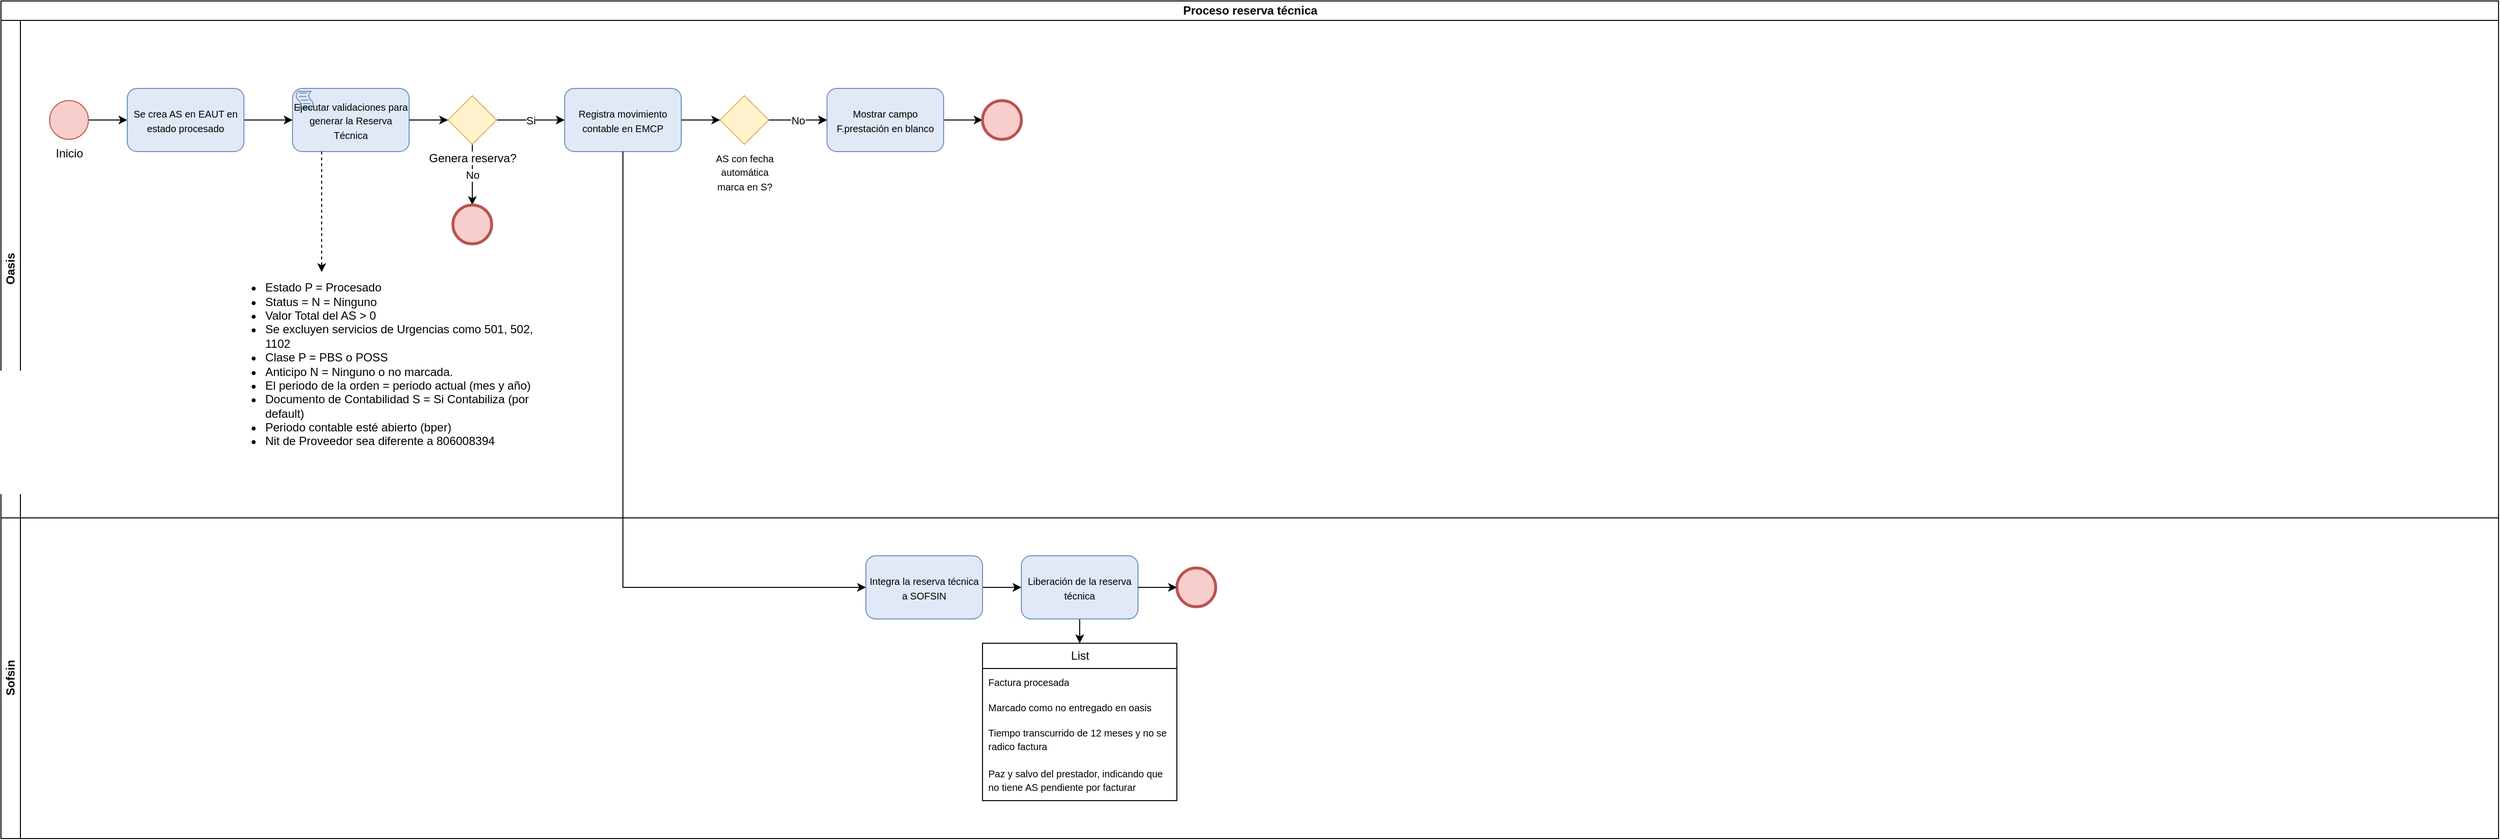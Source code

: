 <mxfile version="26.0.16">
  <diagram name="Página-1" id="OOA_6IZKtUR3cF3tt41C">
    <mxGraphModel dx="1434" dy="746" grid="1" gridSize="10" guides="1" tooltips="1" connect="1" arrows="1" fold="1" page="1" pageScale="1" pageWidth="2600" pageHeight="819" math="0" shadow="0">
      <root>
        <mxCell id="0" />
        <mxCell id="1" parent="0" />
        <mxCell id="e6QzIjx4ru65ZYh6eTGg-1" value="Proceso reserva técnica" style="swimlane;childLayout=stackLayout;resizeParent=1;resizeParentMax=0;horizontal=1;startSize=20;horizontalStack=0;html=1;" parent="1" vertex="1">
          <mxGeometry x="10" y="10" width="2570" height="862" as="geometry" />
        </mxCell>
        <mxCell id="e6QzIjx4ru65ZYh6eTGg-3" value="Oasis" style="swimlane;startSize=20;horizontal=0;html=1;" parent="e6QzIjx4ru65ZYh6eTGg-1" vertex="1">
          <mxGeometry y="20" width="2570" height="512" as="geometry" />
        </mxCell>
        <mxCell id="pemWUMZWojP7LWh-R2jX-2" style="edgeStyle=orthogonalEdgeStyle;rounded=0;orthogonalLoop=1;jettySize=auto;html=1;" edge="1" parent="e6QzIjx4ru65ZYh6eTGg-3" source="e6QzIjx4ru65ZYh6eTGg-5" target="e6QzIjx4ru65ZYh6eTGg-35">
          <mxGeometry relative="1" as="geometry" />
        </mxCell>
        <mxCell id="e6QzIjx4ru65ZYh6eTGg-5" value="&lt;font style=&quot;vertical-align: inherit;&quot;&gt;&lt;font style=&quot;vertical-align: inherit;&quot;&gt;Inicio&lt;/font&gt;&lt;/font&gt;" style="points=[[0.145,0.145,0],[0.5,0,0],[0.855,0.145,0],[1,0.5,0],[0.855,0.855,0],[0.5,1,0],[0.145,0.855,0],[0,0.5,0]];shape=mxgraph.bpmn.event;html=1;verticalLabelPosition=bottom;labelBackgroundColor=#ffffff;verticalAlign=top;align=center;perimeter=ellipsePerimeter;outlineConnect=0;aspect=fixed;outline=standard;symbol=general;fillColor=#f8cecc;strokeColor=#b85450;" parent="e6QzIjx4ru65ZYh6eTGg-3" vertex="1">
          <mxGeometry x="50" y="82.5" width="40" height="40" as="geometry" />
        </mxCell>
        <mxCell id="e6QzIjx4ru65ZYh6eTGg-38" style="edgeStyle=orthogonalEdgeStyle;rounded=0;orthogonalLoop=1;jettySize=auto;html=1;" parent="e6QzIjx4ru65ZYh6eTGg-3" source="e6QzIjx4ru65ZYh6eTGg-35" target="e6QzIjx4ru65ZYh6eTGg-37" edge="1">
          <mxGeometry relative="1" as="geometry" />
        </mxCell>
        <mxCell id="e6QzIjx4ru65ZYh6eTGg-35" value="&lt;span style=&quot;font-size: 10px;&quot;&gt;&lt;font style=&quot;vertical-align: inherit;&quot;&gt;&lt;font style=&quot;vertical-align: inherit;&quot;&gt;Se crea AS en EAUT en estado procesado&lt;/font&gt;&lt;/font&gt;&lt;/span&gt;" style="points=[[0.25,0,0],[0.5,0,0],[0.75,0,0],[1,0.25,0],[1,0.5,0],[1,0.75,0],[0.75,1,0],[0.5,1,0],[0.25,1,0],[0,0.75,0],[0,0.5,0],[0,0.25,0]];shape=mxgraph.bpmn.task;whiteSpace=wrap;rectStyle=rounded;size=10;html=1;container=1;expand=0;collapsible=0;taskMarker=abstract;fillColor=#E0E9F5;strokeColor=#6c8ebf;" parent="e6QzIjx4ru65ZYh6eTGg-3" vertex="1">
          <mxGeometry x="130" y="70" width="120" height="65" as="geometry" />
        </mxCell>
        <mxCell id="e6QzIjx4ru65ZYh6eTGg-37" value="&lt;font style=&quot;font-size: 10px;&quot;&gt;Ejecutar validaciones para generar la Reserva Técnica&lt;/font&gt;" style="points=[[0.25,0,0],[0.5,0,0],[0.75,0,0],[1,0.25,0],[1,0.5,0],[1,0.75,0],[0.75,1,0],[0.5,1,0],[0.25,1,0],[0,0.75,0],[0,0.5,0],[0,0.25,0]];shape=mxgraph.bpmn.task;whiteSpace=wrap;rectStyle=rounded;size=10;html=1;container=1;expand=0;collapsible=0;taskMarker=script;fillColor=#E0E9F5;strokeColor=#6c8ebf;" parent="e6QzIjx4ru65ZYh6eTGg-3" vertex="1">
          <mxGeometry x="300" y="70" width="120" height="65" as="geometry" />
        </mxCell>
        <mxCell id="e6QzIjx4ru65ZYh6eTGg-43" value="Si" style="edgeStyle=orthogonalEdgeStyle;rounded=0;orthogonalLoop=1;jettySize=auto;html=1;" parent="e6QzIjx4ru65ZYh6eTGg-3" source="e6QzIjx4ru65ZYh6eTGg-41" target="e6QzIjx4ru65ZYh6eTGg-46" edge="1">
          <mxGeometry relative="1" as="geometry">
            <mxPoint x="580" y="102.5" as="targetPoint" />
          </mxGeometry>
        </mxCell>
        <mxCell id="e6QzIjx4ru65ZYh6eTGg-44" value="No" style="edgeStyle=orthogonalEdgeStyle;rounded=0;orthogonalLoop=1;jettySize=auto;html=1;entryX=0.5;entryY=0;entryDx=0;entryDy=0;entryPerimeter=0;" parent="e6QzIjx4ru65ZYh6eTGg-3" source="e6QzIjx4ru65ZYh6eTGg-41" target="e6QzIjx4ru65ZYh6eTGg-45" edge="1">
          <mxGeometry relative="1" as="geometry">
            <mxPoint x="485" y="200" as="targetPoint" />
            <Array as="points" />
          </mxGeometry>
        </mxCell>
        <mxCell id="e6QzIjx4ru65ZYh6eTGg-41" value="Genera reserva?" style="points=[[0.25,0.25,0],[0.5,0,0],[0.75,0.25,0],[1,0.5,0],[0.75,0.75,0],[0.5,1,0],[0.25,0.75,0],[0,0.5,0]];shape=mxgraph.bpmn.gateway2;html=1;verticalLabelPosition=bottom;labelBackgroundColor=#ffffff;verticalAlign=top;align=center;perimeter=rhombusPerimeter;outlineConnect=0;outline=none;symbol=none;fillColor=#fff2cc;strokeColor=#d6b656;" parent="e6QzIjx4ru65ZYh6eTGg-3" vertex="1">
          <mxGeometry x="460" y="77.5" width="50" height="50" as="geometry" />
        </mxCell>
        <mxCell id="e6QzIjx4ru65ZYh6eTGg-42" value="" style="edgeStyle=orthogonalEdgeStyle;rounded=0;orthogonalLoop=1;jettySize=auto;html=1;" parent="e6QzIjx4ru65ZYh6eTGg-3" source="e6QzIjx4ru65ZYh6eTGg-37" target="e6QzIjx4ru65ZYh6eTGg-41" edge="1">
          <mxGeometry relative="1" as="geometry">
            <mxPoint x="430" y="352.5" as="sourcePoint" />
            <mxPoint x="470" y="352.5" as="targetPoint" />
          </mxGeometry>
        </mxCell>
        <mxCell id="e6QzIjx4ru65ZYh6eTGg-45" value="" style="points=[[0.145,0.145,0],[0.5,0,0],[0.855,0.145,0],[1,0.5,0],[0.855,0.855,0],[0.5,1,0],[0.145,0.855,0],[0,0.5,0]];shape=mxgraph.bpmn.event;html=1;verticalLabelPosition=bottom;labelBackgroundColor=#ffffff;verticalAlign=top;align=center;perimeter=ellipsePerimeter;outlineConnect=0;aspect=fixed;outline=end;symbol=terminate2;fillColor=#f8cecc;strokeColor=#b85450;" parent="e6QzIjx4ru65ZYh6eTGg-3" vertex="1">
          <mxGeometry x="465" y="190" width="40" height="40" as="geometry" />
        </mxCell>
        <mxCell id="e6QzIjx4ru65ZYh6eTGg-46" value="&lt;span style=&quot;font-size: 10px;&quot;&gt;Registra movimiento contable en EMCP&lt;/span&gt;" style="points=[[0.25,0,0],[0.5,0,0],[0.75,0,0],[1,0.25,0],[1,0.5,0],[1,0.75,0],[0.75,1,0],[0.5,1,0],[0.25,1,0],[0,0.75,0],[0,0.5,0],[0,0.25,0]];shape=mxgraph.bpmn.task;whiteSpace=wrap;rectStyle=rounded;size=10;html=1;container=1;expand=0;collapsible=0;taskMarker=abstract;fillColor=#E0E9F5;strokeColor=#6c8ebf;" parent="e6QzIjx4ru65ZYh6eTGg-3" vertex="1">
          <mxGeometry x="580" y="70" width="120" height="65" as="geometry" />
        </mxCell>
        <mxCell id="e6QzIjx4ru65ZYh6eTGg-62" value="Si" style="edgeStyle=orthogonalEdgeStyle;rounded=0;orthogonalLoop=1;jettySize=auto;html=1;entryX=0;entryY=0.5;entryDx=0;entryDy=0;entryPerimeter=0;" parent="e6QzIjx4ru65ZYh6eTGg-3" source="e6QzIjx4ru65ZYh6eTGg-59" target="e6QzIjx4ru65ZYh6eTGg-63" edge="1">
          <mxGeometry relative="1" as="geometry">
            <mxPoint x="850" y="103" as="targetPoint" />
          </mxGeometry>
        </mxCell>
        <mxCell id="e6QzIjx4ru65ZYh6eTGg-59" value="&lt;font style=&quot;font-size: 10px;&quot;&gt;AS con fecha &lt;br&gt;automática &lt;br&gt;marca en S?&lt;/font&gt;" style="points=[[0.25,0.25,0],[0.5,0,0],[0.75,0.25,0],[1,0.5,0],[0.75,0.75,0],[0.5,1,0],[0.25,0.75,0],[0,0.5,0]];shape=mxgraph.bpmn.gateway2;html=1;verticalLabelPosition=bottom;labelBackgroundColor=#ffffff;verticalAlign=top;align=center;perimeter=rhombusPerimeter;outlineConnect=0;outline=none;symbol=none;fillColor=#fff2cc;strokeColor=#d6b656;" parent="e6QzIjx4ru65ZYh6eTGg-3" vertex="1">
          <mxGeometry x="740" y="77.5" width="50" height="50" as="geometry" />
        </mxCell>
        <mxCell id="e6QzIjx4ru65ZYh6eTGg-58" style="edgeStyle=orthogonalEdgeStyle;rounded=0;orthogonalLoop=1;jettySize=auto;html=1;" parent="e6QzIjx4ru65ZYh6eTGg-3" source="e6QzIjx4ru65ZYh6eTGg-46" target="e6QzIjx4ru65ZYh6eTGg-59" edge="1">
          <mxGeometry relative="1" as="geometry">
            <mxPoint x="760" y="102.5" as="targetPoint" />
          </mxGeometry>
        </mxCell>
        <mxCell id="e6QzIjx4ru65ZYh6eTGg-73" style="edgeStyle=orthogonalEdgeStyle;rounded=0;orthogonalLoop=1;jettySize=auto;html=1;entryX=0;entryY=0.5;entryDx=0;entryDy=0;entryPerimeter=0;" parent="e6QzIjx4ru65ZYh6eTGg-3" source="e6QzIjx4ru65ZYh6eTGg-63" target="e6QzIjx4ru65ZYh6eTGg-74" edge="1">
          <mxGeometry relative="1" as="geometry">
            <mxPoint x="1020" y="102.5" as="targetPoint" />
          </mxGeometry>
        </mxCell>
        <mxCell id="e6QzIjx4ru65ZYh6eTGg-63" value="&lt;font style=&quot;font-size: 10px;&quot;&gt;Mostrar campo F.prestación en blanco&lt;/font&gt;" style="points=[[0.25,0,0],[0.5,0,0],[0.75,0,0],[1,0.25,0],[1,0.5,0],[1,0.75,0],[0.75,1,0],[0.5,1,0],[0.25,1,0],[0,0.75,0],[0,0.5,0],[0,0.25,0]];shape=mxgraph.bpmn.task;whiteSpace=wrap;rectStyle=rounded;size=10;html=1;container=1;expand=0;collapsible=0;taskMarker=abstract;fillColor=#E0E9F5;strokeColor=#6c8ebf;" parent="e6QzIjx4ru65ZYh6eTGg-3" vertex="1">
          <mxGeometry x="850" y="70" width="120" height="65" as="geometry" />
        </mxCell>
        <mxCell id="e6QzIjx4ru65ZYh6eTGg-74" value="" style="points=[[0.145,0.145,0],[0.5,0,0],[0.855,0.145,0],[1,0.5,0],[0.855,0.855,0],[0.5,1,0],[0.145,0.855,0],[0,0.5,0]];shape=mxgraph.bpmn.event;html=1;verticalLabelPosition=bottom;labelBackgroundColor=#ffffff;verticalAlign=top;align=center;perimeter=ellipsePerimeter;outlineConnect=0;aspect=fixed;outline=end;symbol=terminate2;fillColor=#f8cecc;strokeColor=#b85450;" parent="e6QzIjx4ru65ZYh6eTGg-3" vertex="1">
          <mxGeometry x="1010" y="82.5" width="40" height="40" as="geometry" />
        </mxCell>
        <mxCell id="H_R73cIt_kcQ9z9remFp-4" value="&lt;ul&gt;&lt;li&gt;Estado P = Procesado&lt;/li&gt;&lt;li&gt;Status = N = Ninguno&amp;nbsp;&lt;/li&gt;&lt;li&gt;Valor Total del AS &amp;gt; 0&lt;/li&gt;&lt;li&gt;Se excluyen servicios de Urgencias como 501, 502, 1102&lt;/li&gt;&lt;li&gt;Clase P = PBS o POSS&lt;/li&gt;&lt;li&gt;Anticipo N = Ninguno o no marcada.&lt;/li&gt;&lt;li&gt;El periodo de la orden = periodo actual (mes y año)&lt;/li&gt;&lt;li&gt;Documento de Contabilidad S = Si Contabiliza (por default)&lt;/li&gt;&lt;li&gt;Periodo contable esté abierto (bper)&lt;/li&gt;&lt;li&gt;Nit de Proveedor sea diferente a 806008394&lt;/li&gt;&lt;/ul&gt;" style="text;html=1;strokeColor=none;fillColor=none;align=left;verticalAlign=middle;whiteSpace=wrap;rounded=0;" parent="e6QzIjx4ru65ZYh6eTGg-3" vertex="1">
          <mxGeometry x="230" y="259" width="320" height="190" as="geometry" />
        </mxCell>
        <mxCell id="e6QzIjx4ru65ZYh6eTGg-60" value="No" style="edgeStyle=orthogonalEdgeStyle;rounded=0;orthogonalLoop=1;jettySize=auto;html=1;entryX=0;entryY=0.5;entryDx=0;entryDy=0;entryPerimeter=0;" parent="e6QzIjx4ru65ZYh6eTGg-3" source="e6QzIjx4ru65ZYh6eTGg-59" edge="1">
          <mxGeometry relative="1" as="geometry">
            <mxPoint x="850" y="102.5" as="targetPoint" />
            <Array as="points">
              <mxPoint x="765" y="103" />
            </Array>
          </mxGeometry>
        </mxCell>
        <mxCell id="H_R73cIt_kcQ9z9remFp-5" style="edgeStyle=orthogonalEdgeStyle;rounded=0;orthogonalLoop=1;jettySize=auto;html=1;dashed=1;exitX=0.25;exitY=1;exitDx=0;exitDy=0;exitPerimeter=0;" parent="e6QzIjx4ru65ZYh6eTGg-3" source="e6QzIjx4ru65ZYh6eTGg-37" target="H_R73cIt_kcQ9z9remFp-4" edge="1">
          <mxGeometry relative="1" as="geometry">
            <Array as="points">
              <mxPoint x="330" y="429" />
              <mxPoint x="390" y="429" />
            </Array>
          </mxGeometry>
        </mxCell>
        <mxCell id="e6QzIjx4ru65ZYh6eTGg-4" value="Sofsin" style="swimlane;startSize=20;horizontal=0;html=1;" parent="e6QzIjx4ru65ZYh6eTGg-1" vertex="1">
          <mxGeometry y="532" width="2570" height="330" as="geometry" />
        </mxCell>
        <mxCell id="e6QzIjx4ru65ZYh6eTGg-52" style="edgeStyle=orthogonalEdgeStyle;rounded=0;orthogonalLoop=1;jettySize=auto;html=1;" parent="e6QzIjx4ru65ZYh6eTGg-4" source="e6QzIjx4ru65ZYh6eTGg-49" target="e6QzIjx4ru65ZYh6eTGg-53" edge="1">
          <mxGeometry relative="1" as="geometry">
            <mxPoint x="1060" y="71.5" as="targetPoint" />
          </mxGeometry>
        </mxCell>
        <mxCell id="e6QzIjx4ru65ZYh6eTGg-49" value="&lt;span style=&quot;font-size: 10px;&quot;&gt;Integra la reserva técnica a SOFSIN&lt;/span&gt;" style="points=[[0.25,0,0],[0.5,0,0],[0.75,0,0],[1,0.25,0],[1,0.5,0],[1,0.75,0],[0.75,1,0],[0.5,1,0],[0.25,1,0],[0,0.75,0],[0,0.5,0],[0,0.25,0]];shape=mxgraph.bpmn.task;whiteSpace=wrap;rectStyle=rounded;size=10;html=1;container=1;expand=0;collapsible=0;taskMarker=abstract;fillColor=#E0E9F5;strokeColor=#6c8ebf;" parent="e6QzIjx4ru65ZYh6eTGg-4" vertex="1">
          <mxGeometry x="890" y="39" width="120" height="65" as="geometry" />
        </mxCell>
        <mxCell id="e6QzIjx4ru65ZYh6eTGg-69" style="edgeStyle=orthogonalEdgeStyle;rounded=0;orthogonalLoop=1;jettySize=auto;html=1;entryX=0.5;entryY=0;entryDx=0;entryDy=0;" parent="e6QzIjx4ru65ZYh6eTGg-4" source="e6QzIjx4ru65ZYh6eTGg-53" target="e6QzIjx4ru65ZYh6eTGg-65" edge="1">
          <mxGeometry relative="1" as="geometry" />
        </mxCell>
        <mxCell id="e6QzIjx4ru65ZYh6eTGg-53" value="&lt;span style=&quot;font-size: 10px;&quot;&gt;Liberación de la reserva técnica&lt;/span&gt;" style="points=[[0.25,0,0],[0.5,0,0],[0.75,0,0],[1,0.25,0],[1,0.5,0],[1,0.75,0],[0.75,1,0],[0.5,1,0],[0.25,1,0],[0,0.75,0],[0,0.5,0],[0,0.25,0]];shape=mxgraph.bpmn.task;whiteSpace=wrap;rectStyle=rounded;size=10;html=1;container=1;expand=0;collapsible=0;taskMarker=abstract;fillColor=#E0E9F5;strokeColor=#6c8ebf;" parent="e6QzIjx4ru65ZYh6eTGg-4" vertex="1">
          <mxGeometry x="1050" y="39" width="120" height="65" as="geometry" />
        </mxCell>
        <mxCell id="e6QzIjx4ru65ZYh6eTGg-56" value="" style="points=[[0.145,0.145,0],[0.5,0,0],[0.855,0.145,0],[1,0.5,0],[0.855,0.855,0],[0.5,1,0],[0.145,0.855,0],[0,0.5,0]];shape=mxgraph.bpmn.event;html=1;verticalLabelPosition=bottom;labelBackgroundColor=#ffffff;verticalAlign=top;align=center;perimeter=ellipsePerimeter;outlineConnect=0;aspect=fixed;outline=end;symbol=terminate2;fillColor=#f8cecc;strokeColor=#b85450;" parent="e6QzIjx4ru65ZYh6eTGg-4" vertex="1">
          <mxGeometry x="1210" y="51.5" width="40" height="40" as="geometry" />
        </mxCell>
        <mxCell id="e6QzIjx4ru65ZYh6eTGg-57" value="" style="edgeStyle=orthogonalEdgeStyle;rounded=0;orthogonalLoop=1;jettySize=auto;html=1;" parent="e6QzIjx4ru65ZYh6eTGg-4" source="e6QzIjx4ru65ZYh6eTGg-53" target="e6QzIjx4ru65ZYh6eTGg-56" edge="1">
          <mxGeometry relative="1" as="geometry">
            <mxPoint x="1180" y="552" as="sourcePoint" />
            <mxPoint x="1280" y="551.5" as="targetPoint" />
          </mxGeometry>
        </mxCell>
        <mxCell id="e6QzIjx4ru65ZYh6eTGg-65" value="List" style="swimlane;fontStyle=0;childLayout=stackLayout;horizontal=1;startSize=26;fillColor=none;horizontalStack=0;resizeParent=1;resizeParentMax=0;resizeLast=0;collapsible=1;marginBottom=0;html=1;" parent="e6QzIjx4ru65ZYh6eTGg-4" vertex="1">
          <mxGeometry x="1010" y="129" width="200" height="162" as="geometry" />
        </mxCell>
        <mxCell id="e6QzIjx4ru65ZYh6eTGg-66" value="&lt;font style=&quot;font-size: 10px;&quot;&gt;Factura procesada&lt;/font&gt;" style="text;strokeColor=none;fillColor=none;align=left;verticalAlign=top;spacingLeft=4;spacingRight=4;overflow=hidden;rotatable=0;points=[[0,0.5],[1,0.5]];portConstraint=eastwest;whiteSpace=wrap;html=1;" parent="e6QzIjx4ru65ZYh6eTGg-65" vertex="1">
          <mxGeometry y="26" width="200" height="26" as="geometry" />
        </mxCell>
        <mxCell id="e6QzIjx4ru65ZYh6eTGg-67" value="&lt;font style=&quot;font-size: 10px;&quot;&gt;Marcado como no entregado en oasis&lt;/font&gt;" style="text;strokeColor=none;fillColor=none;align=left;verticalAlign=top;spacingLeft=4;spacingRight=4;overflow=hidden;rotatable=0;points=[[0,0.5],[1,0.5]];portConstraint=eastwest;whiteSpace=wrap;html=1;" parent="e6QzIjx4ru65ZYh6eTGg-65" vertex="1">
          <mxGeometry y="52" width="200" height="26" as="geometry" />
        </mxCell>
        <mxCell id="e6QzIjx4ru65ZYh6eTGg-68" value="&lt;font style=&quot;font-size: 10px;&quot;&gt;Tiempo transcurrido de 12 meses y no se radico factura&lt;/font&gt;" style="text;strokeColor=none;fillColor=none;align=left;verticalAlign=top;spacingLeft=4;spacingRight=4;overflow=hidden;rotatable=0;points=[[0,0.5],[1,0.5]];portConstraint=eastwest;whiteSpace=wrap;html=1;" parent="e6QzIjx4ru65ZYh6eTGg-65" vertex="1">
          <mxGeometry y="78" width="200" height="42" as="geometry" />
        </mxCell>
        <mxCell id="e6QzIjx4ru65ZYh6eTGg-70" value="&lt;font style=&quot;font-size: 10px;&quot;&gt;Paz y salvo del prestador, indicando que no tiene AS pendiente por facturar&lt;/font&gt;" style="text;strokeColor=none;fillColor=none;align=left;verticalAlign=top;spacingLeft=4;spacingRight=4;overflow=hidden;rotatable=0;points=[[0,0.5],[1,0.5]];portConstraint=eastwest;whiteSpace=wrap;html=1;" parent="e6QzIjx4ru65ZYh6eTGg-65" vertex="1">
          <mxGeometry y="120" width="200" height="42" as="geometry" />
        </mxCell>
        <mxCell id="e6QzIjx4ru65ZYh6eTGg-51" style="edgeStyle=orthogonalEdgeStyle;rounded=0;orthogonalLoop=1;jettySize=auto;html=1;entryX=0;entryY=0.5;entryDx=0;entryDy=0;entryPerimeter=0;" parent="e6QzIjx4ru65ZYh6eTGg-1" source="e6QzIjx4ru65ZYh6eTGg-46" target="e6QzIjx4ru65ZYh6eTGg-49" edge="1">
          <mxGeometry relative="1" as="geometry">
            <Array as="points">
              <mxPoint x="640" y="604" />
            </Array>
          </mxGeometry>
        </mxCell>
      </root>
    </mxGraphModel>
  </diagram>
</mxfile>
